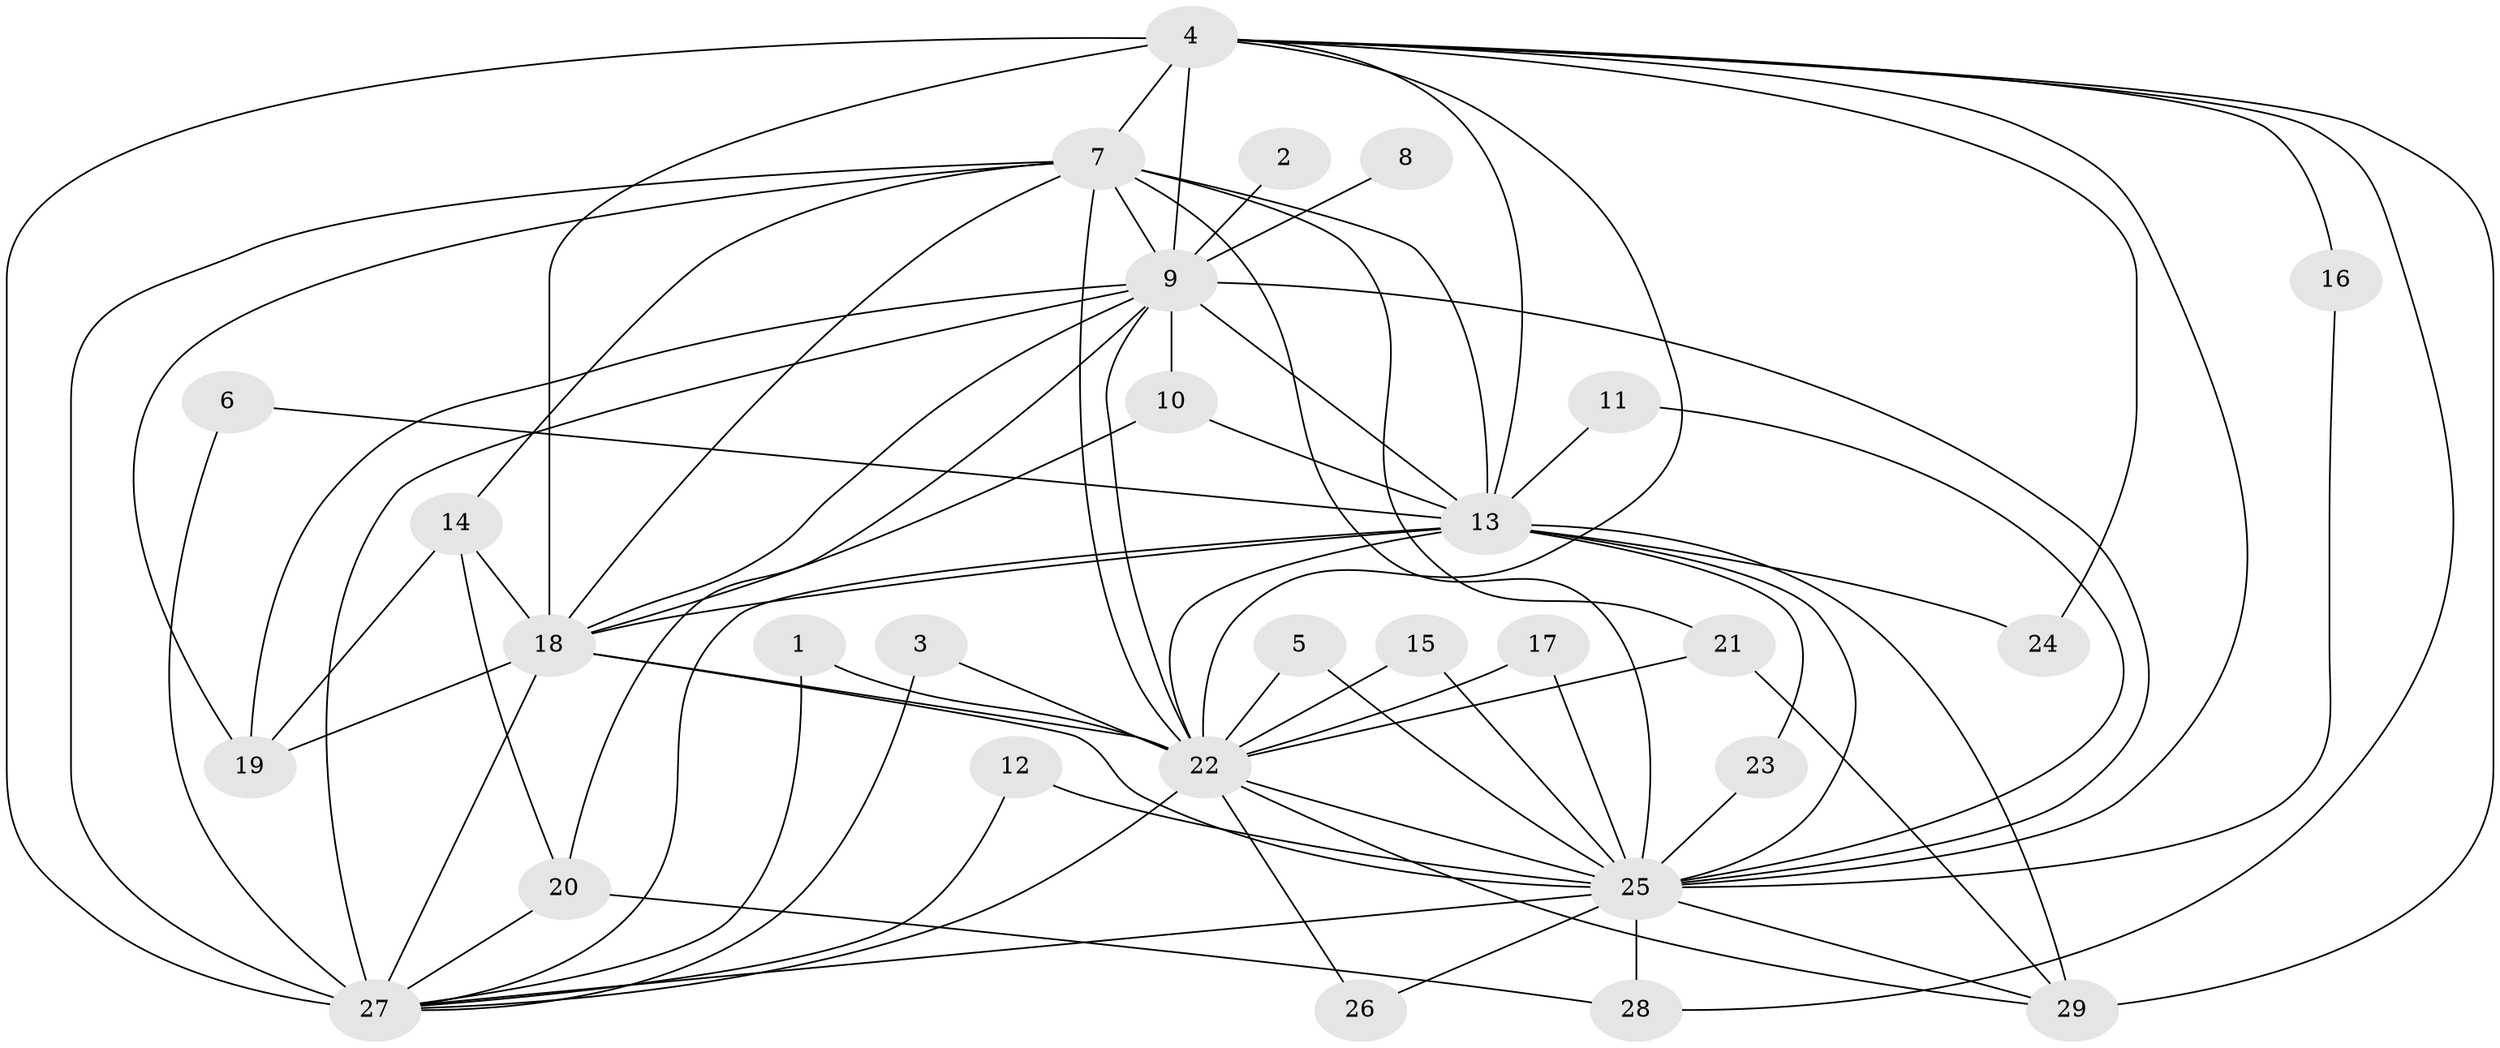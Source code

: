 // original degree distribution, {17: 0.017241379310344827, 19: 0.034482758620689655, 15: 0.017241379310344827, 24: 0.017241379310344827, 12: 0.034482758620689655, 16: 0.017241379310344827, 20: 0.017241379310344827, 14: 0.017241379310344827, 2: 0.603448275862069, 5: 0.017241379310344827, 3: 0.15517241379310345, 4: 0.05172413793103448}
// Generated by graph-tools (version 1.1) at 2025/01/03/09/25 03:01:21]
// undirected, 29 vertices, 76 edges
graph export_dot {
graph [start="1"]
  node [color=gray90,style=filled];
  1;
  2;
  3;
  4;
  5;
  6;
  7;
  8;
  9;
  10;
  11;
  12;
  13;
  14;
  15;
  16;
  17;
  18;
  19;
  20;
  21;
  22;
  23;
  24;
  25;
  26;
  27;
  28;
  29;
  1 -- 22 [weight=1.0];
  1 -- 27 [weight=1.0];
  2 -- 9 [weight=1.0];
  3 -- 22 [weight=1.0];
  3 -- 27 [weight=1.0];
  4 -- 7 [weight=4.0];
  4 -- 9 [weight=2.0];
  4 -- 13 [weight=2.0];
  4 -- 16 [weight=1.0];
  4 -- 18 [weight=4.0];
  4 -- 22 [weight=3.0];
  4 -- 24 [weight=1.0];
  4 -- 25 [weight=3.0];
  4 -- 27 [weight=3.0];
  4 -- 28 [weight=1.0];
  4 -- 29 [weight=1.0];
  5 -- 22 [weight=1.0];
  5 -- 25 [weight=1.0];
  6 -- 13 [weight=1.0];
  6 -- 27 [weight=1.0];
  7 -- 9 [weight=2.0];
  7 -- 13 [weight=2.0];
  7 -- 14 [weight=1.0];
  7 -- 18 [weight=2.0];
  7 -- 19 [weight=2.0];
  7 -- 21 [weight=1.0];
  7 -- 22 [weight=2.0];
  7 -- 25 [weight=4.0];
  7 -- 27 [weight=3.0];
  8 -- 9 [weight=1.0];
  9 -- 10 [weight=1.0];
  9 -- 13 [weight=3.0];
  9 -- 18 [weight=1.0];
  9 -- 19 [weight=1.0];
  9 -- 20 [weight=1.0];
  9 -- 22 [weight=2.0];
  9 -- 25 [weight=1.0];
  9 -- 27 [weight=1.0];
  10 -- 13 [weight=1.0];
  10 -- 18 [weight=1.0];
  11 -- 13 [weight=1.0];
  11 -- 25 [weight=1.0];
  12 -- 25 [weight=1.0];
  12 -- 27 [weight=1.0];
  13 -- 18 [weight=2.0];
  13 -- 22 [weight=1.0];
  13 -- 23 [weight=1.0];
  13 -- 24 [weight=2.0];
  13 -- 25 [weight=1.0];
  13 -- 27 [weight=1.0];
  13 -- 29 [weight=1.0];
  14 -- 18 [weight=1.0];
  14 -- 19 [weight=1.0];
  14 -- 20 [weight=1.0];
  15 -- 22 [weight=1.0];
  15 -- 25 [weight=1.0];
  16 -- 25 [weight=1.0];
  17 -- 22 [weight=1.0];
  17 -- 25 [weight=1.0];
  18 -- 19 [weight=1.0];
  18 -- 22 [weight=2.0];
  18 -- 25 [weight=1.0];
  18 -- 27 [weight=1.0];
  20 -- 27 [weight=1.0];
  20 -- 28 [weight=1.0];
  21 -- 22 [weight=1.0];
  21 -- 29 [weight=1.0];
  22 -- 25 [weight=1.0];
  22 -- 26 [weight=1.0];
  22 -- 27 [weight=1.0];
  22 -- 29 [weight=1.0];
  23 -- 25 [weight=1.0];
  25 -- 26 [weight=1.0];
  25 -- 27 [weight=1.0];
  25 -- 28 [weight=3.0];
  25 -- 29 [weight=1.0];
}
